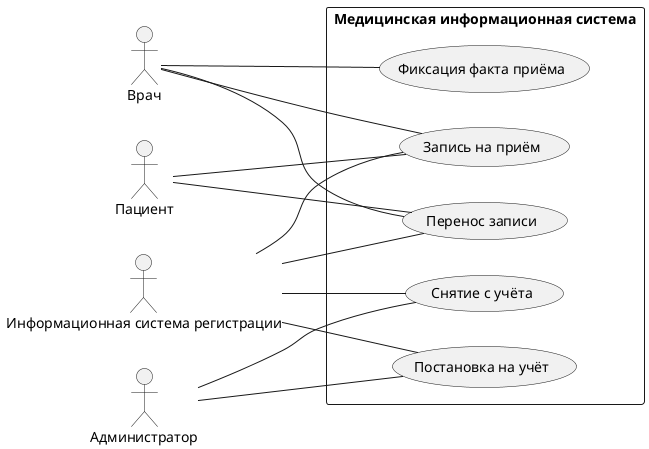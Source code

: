 @startuml
left to right direction

actor Пациент
actor "Информационная система регистрации"
actor Врач
actor Администратор

rectangle "Медицинская информационная система" {
    usecase "Запись на приём" as BA
    usecase "Перенос записи" as RA
    usecase "Фиксация факта приёма" as RV
    usecase "Постановка на учёт" as RPR
    usecase "Снятие с учёта" as RMR
}

' Patient interactions
Пациент -- BA
Пациент -- RA

' Обязанности информационной системы регистрации
"Информационная система регистрации" -- BA
"Информационная система регистрации"-- RA
"Информационная система регистрации"-- RPR
"Информационная система регистрации"-- RMR

' Обязанности доктора
Врач -- BA
Врач -- RA
Врач -- RV

' Обязанности администратора
Администратор -- RPR
Администратор -- RMR
@enduml
